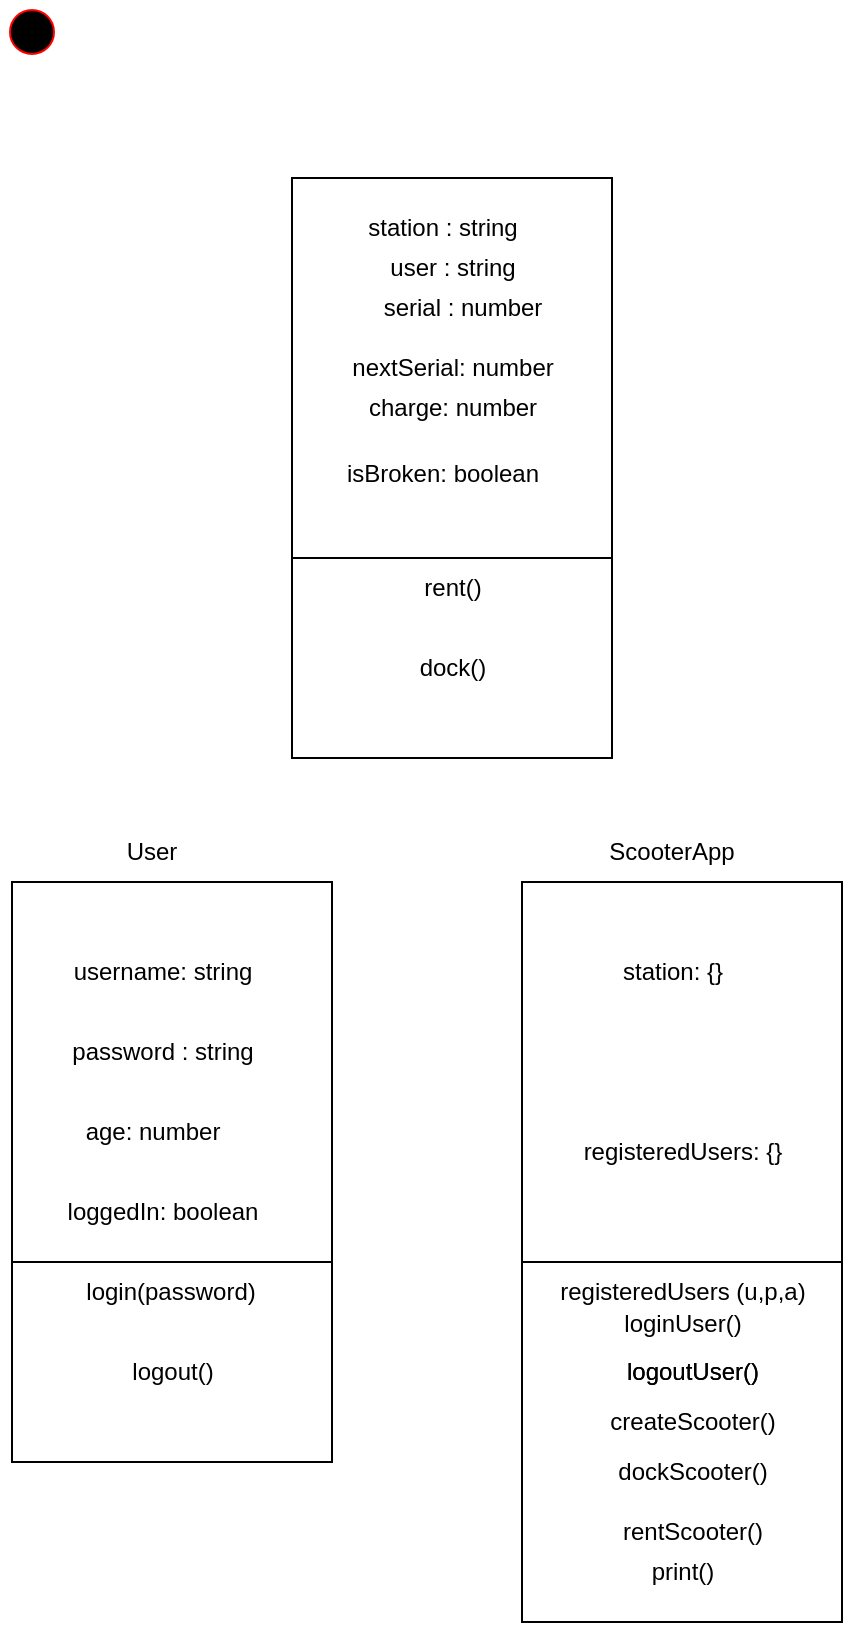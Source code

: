 <mxfile version="21.2.3" type="device">
  <diagram name="Page-1" id="e7e014a7-5840-1c2e-5031-d8a46d1fe8dd">
    <mxGraphModel dx="521" dy="571" grid="1" gridSize="10" guides="1" tooltips="1" connect="1" arrows="1" fold="1" page="1" pageScale="1" pageWidth="1169" pageHeight="826" background="none" math="0" shadow="0">
      <root>
        <mxCell id="0" />
        <mxCell id="1" parent="0" />
        <mxCell id="wbss8Z8iz7gP4pCP09aJ-50" value="" style="rounded=0;whiteSpace=wrap;html=1;" vertex="1" parent="1">
          <mxGeometry x="235" y="458" width="160" height="100" as="geometry" />
        </mxCell>
        <mxCell id="15" value="" style="" parent="1" vertex="1">
          <mxGeometry x="235" y="268" width="160" height="190" as="geometry" />
        </mxCell>
        <mxCell id="13" value="" style="ellipse;shape=startState;fillColor=#000000;strokeColor=#ff0000;" parent="1" vertex="1">
          <mxGeometry x="90" y="180" width="30" height="30" as="geometry" />
        </mxCell>
        <mxCell id="wbss8Z8iz7gP4pCP09aJ-43" value="User" style="text;strokeColor=none;align=center;fillColor=none;html=1;verticalAlign=middle;whiteSpace=wrap;rounded=0;" vertex="1" parent="1">
          <mxGeometry x="135" y="590" width="60" height="30" as="geometry" />
        </mxCell>
        <mxCell id="wbss8Z8iz7gP4pCP09aJ-44" value="station : string" style="text;html=1;align=center;verticalAlign=middle;resizable=0;points=[];autosize=1;strokeColor=none;fillColor=none;" vertex="1" parent="1">
          <mxGeometry x="260" y="278" width="100" height="30" as="geometry" />
        </mxCell>
        <mxCell id="wbss8Z8iz7gP4pCP09aJ-45" value="user : string" style="text;html=1;align=center;verticalAlign=middle;resizable=0;points=[];autosize=1;strokeColor=none;fillColor=none;" vertex="1" parent="1">
          <mxGeometry x="270" y="298" width="90" height="30" as="geometry" />
        </mxCell>
        <mxCell id="wbss8Z8iz7gP4pCP09aJ-46" value="serial : number" style="text;html=1;align=center;verticalAlign=middle;resizable=0;points=[];autosize=1;strokeColor=none;fillColor=none;" vertex="1" parent="1">
          <mxGeometry x="270" y="318" width="100" height="30" as="geometry" />
        </mxCell>
        <mxCell id="wbss8Z8iz7gP4pCP09aJ-47" value="nextSerial: number" style="text;html=1;align=center;verticalAlign=middle;resizable=0;points=[];autosize=1;strokeColor=none;fillColor=none;" vertex="1" parent="1">
          <mxGeometry x="255" y="348" width="120" height="30" as="geometry" />
        </mxCell>
        <mxCell id="wbss8Z8iz7gP4pCP09aJ-48" value="charge: number" style="text;html=1;align=center;verticalAlign=middle;resizable=0;points=[];autosize=1;strokeColor=none;fillColor=none;" vertex="1" parent="1">
          <mxGeometry x="260" y="368" width="110" height="30" as="geometry" />
        </mxCell>
        <mxCell id="wbss8Z8iz7gP4pCP09aJ-49" value="rent()" style="text;html=1;align=center;verticalAlign=middle;resizable=0;points=[];autosize=1;strokeColor=none;fillColor=none;" vertex="1" parent="1">
          <mxGeometry x="290" y="458" width="50" height="30" as="geometry" />
        </mxCell>
        <mxCell id="wbss8Z8iz7gP4pCP09aJ-55" value="dock()" style="text;html=1;align=center;verticalAlign=middle;resizable=0;points=[];autosize=1;strokeColor=none;fillColor=none;" vertex="1" parent="1">
          <mxGeometry x="285" y="498" width="60" height="30" as="geometry" />
        </mxCell>
        <mxCell id="wbss8Z8iz7gP4pCP09aJ-66" value="" style="rounded=0;whiteSpace=wrap;html=1;" vertex="1" parent="1">
          <mxGeometry x="95" y="810" width="160" height="100" as="geometry" />
        </mxCell>
        <mxCell id="wbss8Z8iz7gP4pCP09aJ-67" value="" style="" vertex="1" parent="1">
          <mxGeometry x="95" y="620" width="160" height="190" as="geometry" />
        </mxCell>
        <mxCell id="wbss8Z8iz7gP4pCP09aJ-68" value="username: string" style="text;html=1;align=center;verticalAlign=middle;resizable=0;points=[];autosize=1;strokeColor=none;fillColor=none;" vertex="1" parent="1">
          <mxGeometry x="115" y="650" width="110" height="30" as="geometry" />
        </mxCell>
        <mxCell id="wbss8Z8iz7gP4pCP09aJ-69" value="password : string" style="text;html=1;align=center;verticalAlign=middle;resizable=0;points=[];autosize=1;strokeColor=none;fillColor=none;" vertex="1" parent="1">
          <mxGeometry x="115" y="690" width="110" height="30" as="geometry" />
        </mxCell>
        <mxCell id="wbss8Z8iz7gP4pCP09aJ-70" value="age: number" style="text;html=1;align=center;verticalAlign=middle;resizable=0;points=[];autosize=1;strokeColor=none;fillColor=none;" vertex="1" parent="1">
          <mxGeometry x="120" y="730" width="90" height="30" as="geometry" />
        </mxCell>
        <mxCell id="wbss8Z8iz7gP4pCP09aJ-73" value="login(password)" style="text;html=1;align=center;verticalAlign=middle;resizable=0;points=[];autosize=1;strokeColor=none;fillColor=none;" vertex="1" parent="1">
          <mxGeometry x="119" y="810" width="110" height="30" as="geometry" />
        </mxCell>
        <mxCell id="wbss8Z8iz7gP4pCP09aJ-74" value="logout()" style="text;html=1;align=center;verticalAlign=middle;resizable=0;points=[];autosize=1;strokeColor=none;fillColor=none;" vertex="1" parent="1">
          <mxGeometry x="145" y="850" width="60" height="30" as="geometry" />
        </mxCell>
        <mxCell id="wbss8Z8iz7gP4pCP09aJ-86" value="isBroken: boolean" style="text;html=1;align=center;verticalAlign=middle;resizable=0;points=[];autosize=1;strokeColor=none;fillColor=none;" vertex="1" parent="1">
          <mxGeometry x="250" y="401" width="120" height="30" as="geometry" />
        </mxCell>
        <mxCell id="wbss8Z8iz7gP4pCP09aJ-87" value="loggedIn: boolean" style="text;html=1;align=center;verticalAlign=middle;resizable=0;points=[];autosize=1;strokeColor=none;fillColor=none;" vertex="1" parent="1">
          <mxGeometry x="110" y="770" width="120" height="30" as="geometry" />
        </mxCell>
        <mxCell id="wbss8Z8iz7gP4pCP09aJ-88" value="" style="rounded=0;whiteSpace=wrap;html=1;" vertex="1" parent="1">
          <mxGeometry x="350" y="810" width="160" height="180" as="geometry" />
        </mxCell>
        <mxCell id="wbss8Z8iz7gP4pCP09aJ-89" value="" style="" vertex="1" parent="1">
          <mxGeometry x="350" y="620" width="160" height="190" as="geometry" />
        </mxCell>
        <mxCell id="wbss8Z8iz7gP4pCP09aJ-90" value="station: {}" style="text;html=1;align=center;verticalAlign=middle;resizable=0;points=[];autosize=1;strokeColor=none;fillColor=none;" vertex="1" parent="1">
          <mxGeometry x="390" y="650" width="70" height="30" as="geometry" />
        </mxCell>
        <mxCell id="wbss8Z8iz7gP4pCP09aJ-91" value="registeredUsers: {}" style="text;html=1;align=center;verticalAlign=middle;resizable=0;points=[];autosize=1;strokeColor=none;fillColor=none;" vertex="1" parent="1">
          <mxGeometry x="370" y="740" width="120" height="30" as="geometry" />
        </mxCell>
        <mxCell id="wbss8Z8iz7gP4pCP09aJ-94" value="loginUser()" style="text;html=1;align=center;verticalAlign=middle;resizable=0;points=[];autosize=1;strokeColor=none;fillColor=none;" vertex="1" parent="1">
          <mxGeometry x="390" y="826" width="80" height="30" as="geometry" />
        </mxCell>
        <mxCell id="wbss8Z8iz7gP4pCP09aJ-96" value="ScooterApp" style="text;strokeColor=none;align=center;fillColor=none;html=1;verticalAlign=middle;whiteSpace=wrap;rounded=0;" vertex="1" parent="1">
          <mxGeometry x="395" y="590" width="60" height="30" as="geometry" />
        </mxCell>
        <mxCell id="wbss8Z8iz7gP4pCP09aJ-97" value="registeredUsers (u,p,a)" style="text;html=1;align=center;verticalAlign=middle;resizable=0;points=[];autosize=1;strokeColor=none;fillColor=none;" vertex="1" parent="1">
          <mxGeometry x="355" y="810" width="150" height="30" as="geometry" />
        </mxCell>
        <mxCell id="wbss8Z8iz7gP4pCP09aJ-99" value="logoutUser()" style="text;html=1;align=center;verticalAlign=middle;resizable=0;points=[];autosize=1;strokeColor=none;fillColor=none;" vertex="1" parent="1">
          <mxGeometry x="390" y="850" width="90" height="30" as="geometry" />
        </mxCell>
        <mxCell id="wbss8Z8iz7gP4pCP09aJ-100" value="logoutUser()" style="text;html=1;align=center;verticalAlign=middle;resizable=0;points=[];autosize=1;strokeColor=none;fillColor=none;" vertex="1" parent="1">
          <mxGeometry x="390" y="850" width="90" height="30" as="geometry" />
        </mxCell>
        <mxCell id="wbss8Z8iz7gP4pCP09aJ-101" value="createScooter()" style="text;html=1;align=center;verticalAlign=middle;resizable=0;points=[];autosize=1;strokeColor=none;fillColor=none;" vertex="1" parent="1">
          <mxGeometry x="380" y="875" width="110" height="30" as="geometry" />
        </mxCell>
        <mxCell id="wbss8Z8iz7gP4pCP09aJ-102" value="dockScooter()" style="text;html=1;align=center;verticalAlign=middle;resizable=0;points=[];autosize=1;strokeColor=none;fillColor=none;" vertex="1" parent="1">
          <mxGeometry x="385" y="900" width="100" height="30" as="geometry" />
        </mxCell>
        <mxCell id="wbss8Z8iz7gP4pCP09aJ-103" value="rentScooter()" style="text;html=1;align=center;verticalAlign=middle;resizable=0;points=[];autosize=1;strokeColor=none;fillColor=none;" vertex="1" parent="1">
          <mxGeometry x="390" y="930" width="90" height="30" as="geometry" />
        </mxCell>
        <mxCell id="wbss8Z8iz7gP4pCP09aJ-105" value="print()" style="text;html=1;align=center;verticalAlign=middle;resizable=0;points=[];autosize=1;strokeColor=none;fillColor=none;" vertex="1" parent="1">
          <mxGeometry x="405" y="950" width="50" height="30" as="geometry" />
        </mxCell>
      </root>
    </mxGraphModel>
  </diagram>
</mxfile>
